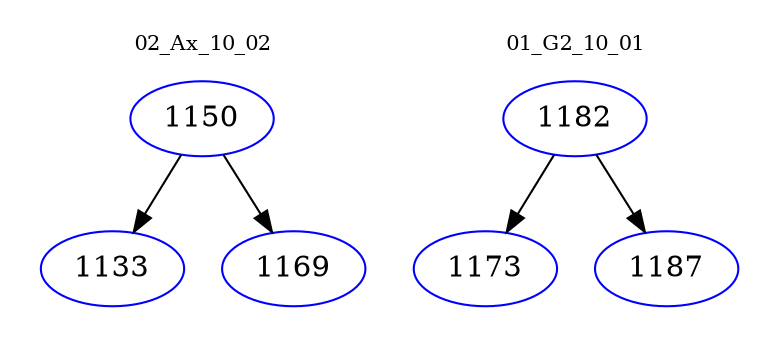 digraph{
subgraph cluster_0 {
color = white
label = "02_Ax_10_02";
fontsize=10;
T0_1150 [label="1150", color="blue"]
T0_1150 -> T0_1133 [color="black"]
T0_1133 [label="1133", color="blue"]
T0_1150 -> T0_1169 [color="black"]
T0_1169 [label="1169", color="blue"]
}
subgraph cluster_1 {
color = white
label = "01_G2_10_01";
fontsize=10;
T1_1182 [label="1182", color="blue"]
T1_1182 -> T1_1173 [color="black"]
T1_1173 [label="1173", color="blue"]
T1_1182 -> T1_1187 [color="black"]
T1_1187 [label="1187", color="blue"]
}
}
